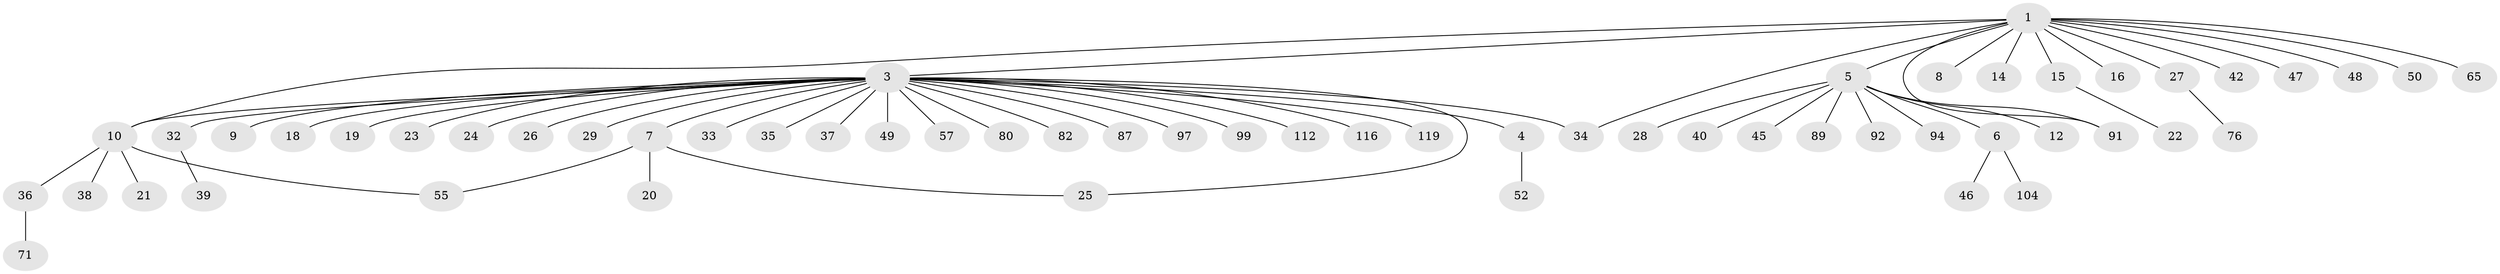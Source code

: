 // original degree distribution, {7: 0.008264462809917356, 13: 0.008264462809917356, 27: 0.008264462809917356, 2: 0.21487603305785125, 10: 0.008264462809917356, 3: 0.05785123966942149, 4: 0.024793388429752067, 1: 0.6363636363636364, 15: 0.008264462809917356, 6: 0.024793388429752067}
// Generated by graph-tools (version 1.1) at 2025/14/03/09/25 04:14:22]
// undirected, 60 vertices, 64 edges
graph export_dot {
graph [start="1"]
  node [color=gray90,style=filled];
  1 [super="+11+2+56+70+54"];
  3;
  4;
  5;
  6;
  7;
  8;
  9;
  10 [super="+13+67+60+79+102+103+88+84+63+73+44"];
  12;
  14;
  15 [super="+64"];
  16;
  18 [super="+83"];
  19 [super="+105"];
  20;
  21 [super="+31+117+118+58+30"];
  22;
  23 [super="+109"];
  24;
  25 [super="+72+69+90+53+113"];
  26;
  27;
  28;
  29;
  32;
  33 [super="+120"];
  34 [super="+62"];
  35;
  36;
  37;
  38;
  39;
  40;
  42 [super="+115+61"];
  45;
  46 [super="+51"];
  47;
  48;
  49;
  50 [super="+77"];
  52 [super="+59"];
  55 [super="+66"];
  57;
  65;
  71;
  76;
  80;
  82;
  87;
  89;
  91;
  92 [super="+100"];
  94;
  97 [super="+121"];
  99;
  104;
  112;
  116;
  119;
  1 -- 47;
  1 -- 91;
  1 -- 16;
  1 -- 65;
  1 -- 48;
  1 -- 27;
  1 -- 14;
  1 -- 15;
  1 -- 34;
  1 -- 3;
  1 -- 5;
  1 -- 8;
  1 -- 10 [weight=2];
  1 -- 42;
  1 -- 50;
  3 -- 4;
  3 -- 7;
  3 -- 9;
  3 -- 10;
  3 -- 18;
  3 -- 19;
  3 -- 23;
  3 -- 24;
  3 -- 25;
  3 -- 26;
  3 -- 29;
  3 -- 32;
  3 -- 33;
  3 -- 34;
  3 -- 35;
  3 -- 37;
  3 -- 49;
  3 -- 57;
  3 -- 80;
  3 -- 82;
  3 -- 87;
  3 -- 97;
  3 -- 99;
  3 -- 112;
  3 -- 116;
  3 -- 119;
  4 -- 52;
  5 -- 6;
  5 -- 12;
  5 -- 28;
  5 -- 40;
  5 -- 45;
  5 -- 89;
  5 -- 91;
  5 -- 92;
  5 -- 94;
  6 -- 46;
  6 -- 104;
  7 -- 20;
  7 -- 55;
  7 -- 25;
  10 -- 36;
  10 -- 38;
  10 -- 21;
  10 -- 55;
  15 -- 22;
  27 -- 76;
  32 -- 39;
  36 -- 71;
}
